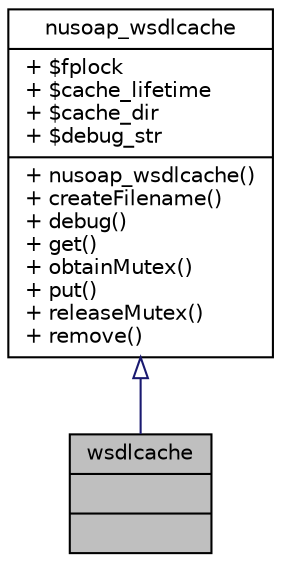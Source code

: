 digraph "wsdlcache"
{
 // LATEX_PDF_SIZE
  edge [fontname="Helvetica",fontsize="10",labelfontname="Helvetica",labelfontsize="10"];
  node [fontname="Helvetica",fontsize="10",shape=record];
  Node1 [label="{wsdlcache\n||}",height=0.2,width=0.4,color="black", fillcolor="grey75", style="filled", fontcolor="black",tooltip=" "];
  Node2 -> Node1 [dir="back",color="midnightblue",fontsize="10",style="solid",arrowtail="onormal",fontname="Helvetica"];
  Node2 [label="{nusoap_wsdlcache\n|+ $fplock\l+ $cache_lifetime\l+ $cache_dir\l+ $debug_str\l|+ nusoap_wsdlcache()\l+ createFilename()\l+ debug()\l+ get()\l+ obtainMutex()\l+ put()\l+ releaseMutex()\l+ remove()\l}",height=0.2,width=0.4,color="black", fillcolor="white", style="filled",URL="$classnusoap__wsdlcache.html",tooltip=" "];
}

